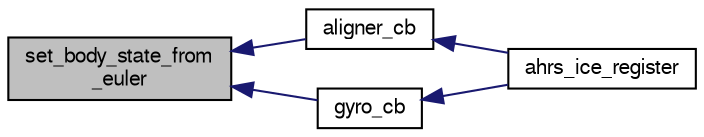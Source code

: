 digraph "set_body_state_from_euler"
{
  edge [fontname="FreeSans",fontsize="10",labelfontname="FreeSans",labelfontsize="10"];
  node [fontname="FreeSans",fontsize="10",shape=record];
  rankdir="LR";
  Node1 [label="set_body_state_from\l_euler",height=0.2,width=0.4,color="black", fillcolor="grey75", style="filled", fontcolor="black"];
  Node1 -> Node2 [dir="back",color="midnightblue",fontsize="10",style="solid",fontname="FreeSans"];
  Node2 [label="aligner_cb",height=0.2,width=0.4,color="black", fillcolor="white", style="filled",URL="$ahrs__int__cmpl__euler__wrapper_8c.html#abb508f672663ab1485eae5b9e1799f21"];
  Node2 -> Node3 [dir="back",color="midnightblue",fontsize="10",style="solid",fontname="FreeSans"];
  Node3 [label="ahrs_ice_register",height=0.2,width=0.4,color="black", fillcolor="white", style="filled",URL="$ahrs__int__cmpl__euler__wrapper_8h.html#a9381a05bdc4709a1da0c7eae9b5d9fbc"];
  Node1 -> Node4 [dir="back",color="midnightblue",fontsize="10",style="solid",fontname="FreeSans"];
  Node4 [label="gyro_cb",height=0.2,width=0.4,color="black", fillcolor="white", style="filled",URL="$ahrs__int__cmpl__euler__wrapper_8c.html#a47e1ea35fdb43af72537c6c9f38b889d"];
  Node4 -> Node3 [dir="back",color="midnightblue",fontsize="10",style="solid",fontname="FreeSans"];
}
